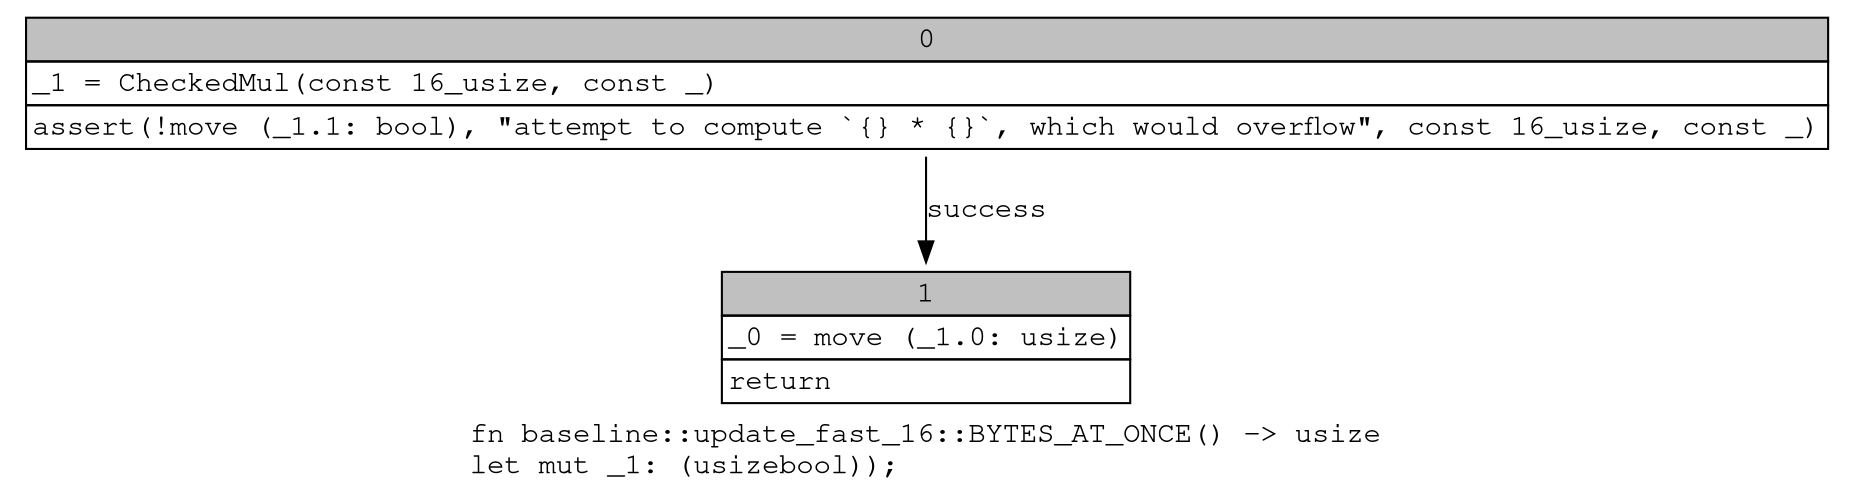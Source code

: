 digraph Mir_0_17 {
    graph [fontname="Courier, monospace"];
    node [fontname="Courier, monospace"];
    edge [fontname="Courier, monospace"];
    label=<fn baseline::update_fast_16::BYTES_AT_ONCE() -&gt; usize<br align="left"/>let mut _1: (usizebool));<br align="left"/>>;
    bb0__0_17 [shape="none", label=<<table border="0" cellborder="1" cellspacing="0"><tr><td bgcolor="gray" align="center" colspan="1">0</td></tr><tr><td align="left" balign="left">_1 = CheckedMul(const 16_usize, const _)<br/></td></tr><tr><td align="left">assert(!move (_1.1: bool), &quot;attempt to compute `{} * {}`, which would overflow&quot;, const 16_usize, const _)</td></tr></table>>];
    bb1__0_17 [shape="none", label=<<table border="0" cellborder="1" cellspacing="0"><tr><td bgcolor="gray" align="center" colspan="1">1</td></tr><tr><td align="left" balign="left">_0 = move (_1.0: usize)<br/></td></tr><tr><td align="left">return</td></tr></table>>];
    bb0__0_17 -> bb1__0_17 [label="success"];
}
